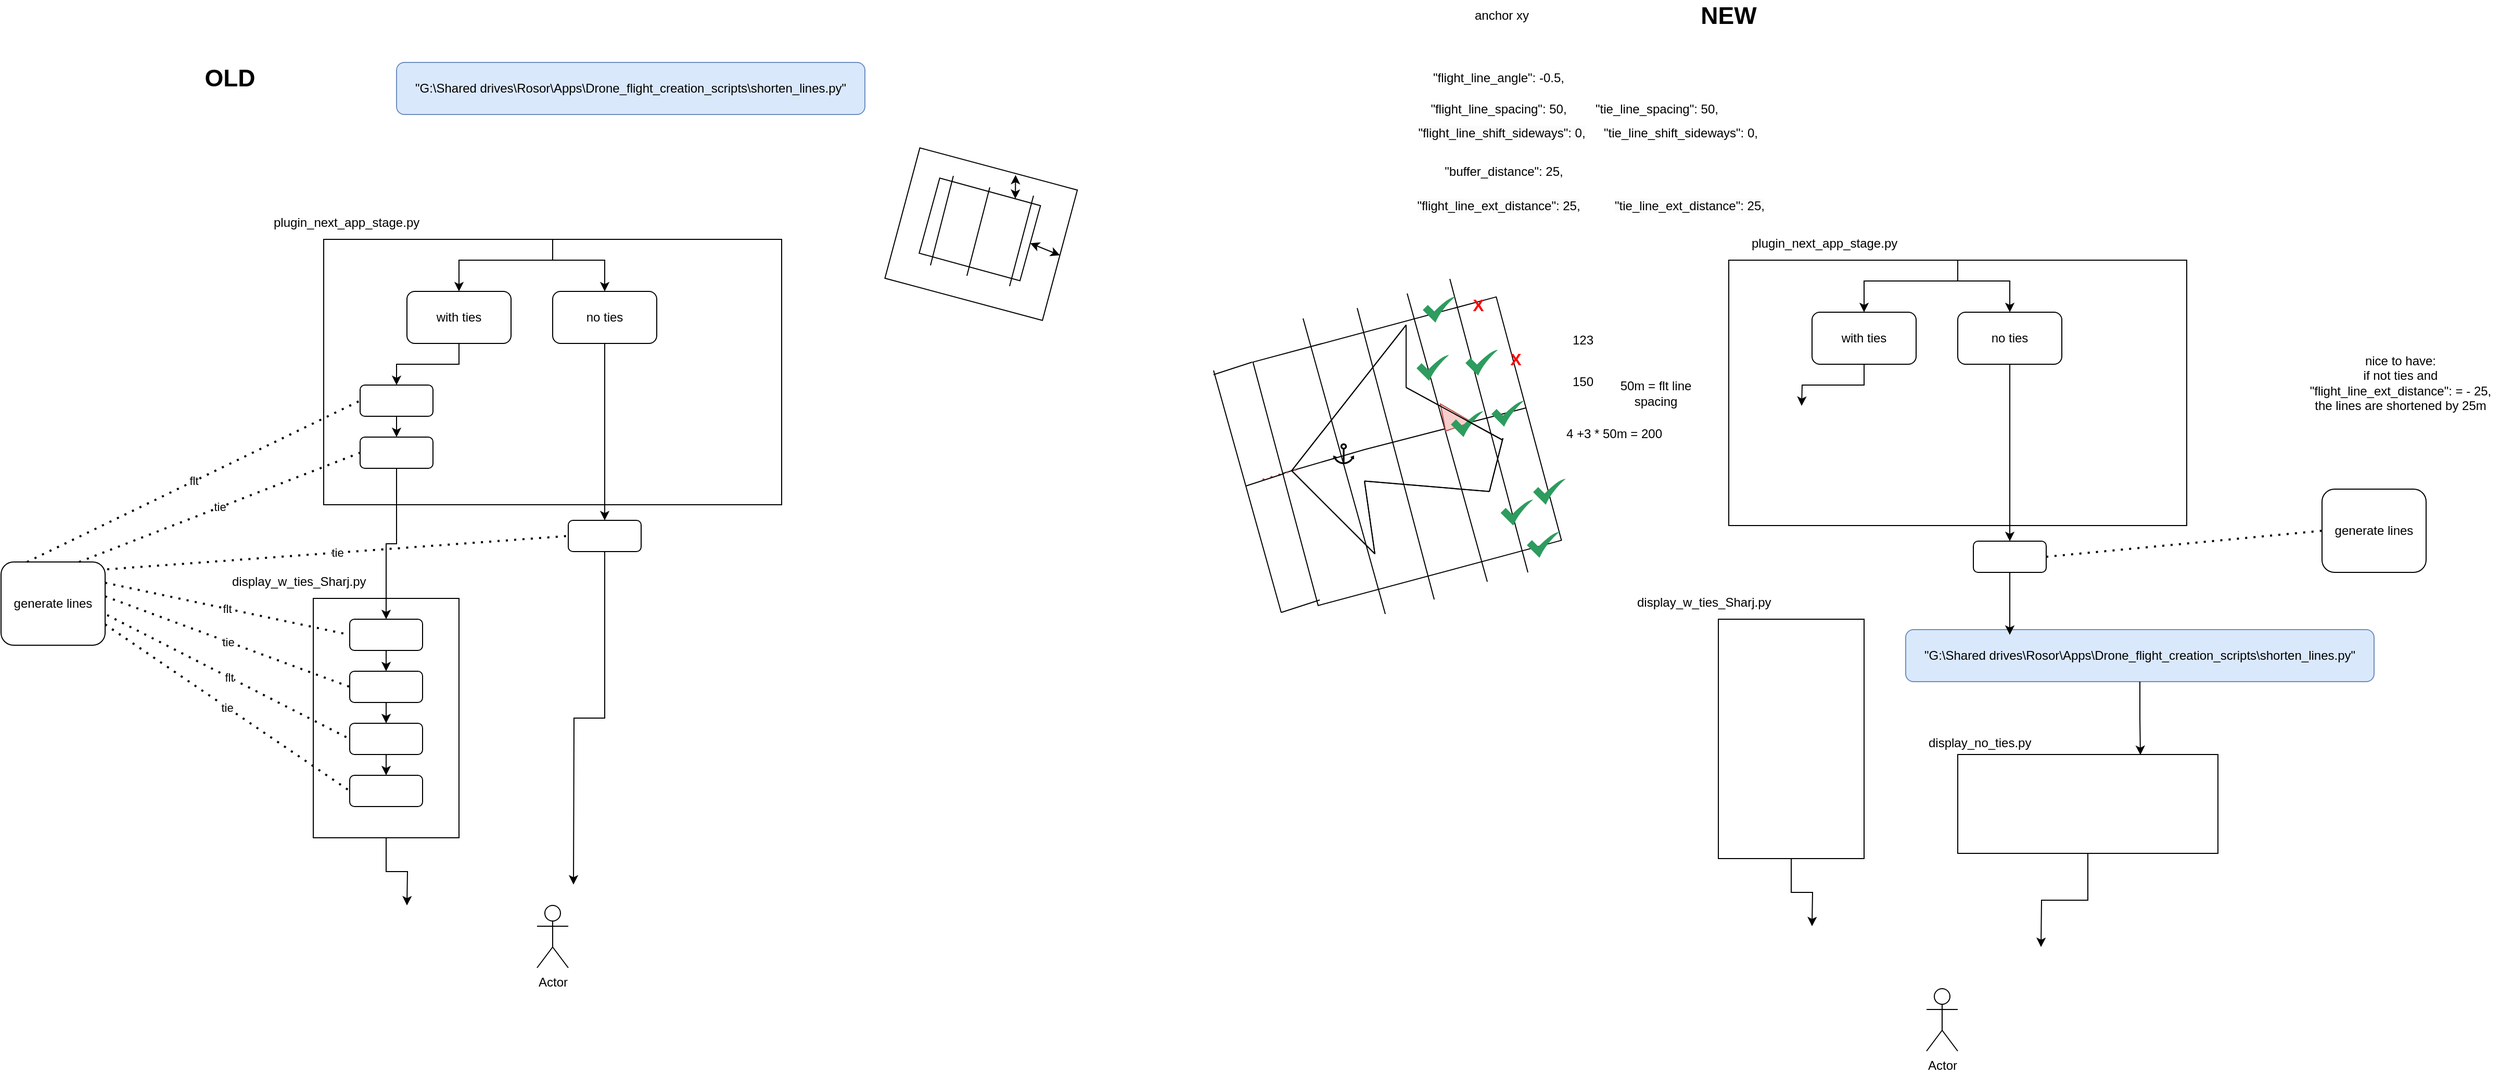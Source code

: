 <mxfile version="24.7.5">
  <diagram name="Page-1" id="pJ3IBW4CoZ0uuMhevb6K">
    <mxGraphModel dx="1816" dy="577" grid="1" gridSize="10" guides="1" tooltips="1" connect="1" arrows="1" fold="1" page="1" pageScale="1" pageWidth="827" pageHeight="1169" math="0" shadow="0">
      <root>
        <mxCell id="0" />
        <mxCell id="1" parent="0" />
        <mxCell id="yaiSk_rFG9hSe_wohk-j-116" value="" style="rounded=0;whiteSpace=wrap;html=1;rotation=-15;" vertex="1" parent="1">
          <mxGeometry x="1180.03" y="352.5" width="242" height="242.14" as="geometry" />
        </mxCell>
        <mxCell id="yaiSk_rFG9hSe_wohk-j-97" style="edgeStyle=orthogonalEdgeStyle;rounded=0;orthogonalLoop=1;jettySize=auto;html=1;exitX=0.5;exitY=1;exitDx=0;exitDy=0;" edge="1" parent="1" source="yaiSk_rFG9hSe_wohk-j-95">
          <mxGeometry relative="1" as="geometry">
            <mxPoint x="1910" y="950" as="targetPoint" />
          </mxGeometry>
        </mxCell>
        <mxCell id="yaiSk_rFG9hSe_wohk-j-95" value="" style="rounded=0;whiteSpace=wrap;html=1;" vertex="1" parent="1">
          <mxGeometry x="1830" y="765" width="250" height="95" as="geometry" />
        </mxCell>
        <mxCell id="yaiSk_rFG9hSe_wohk-j-42" value="" style="rounded=0;whiteSpace=wrap;html=1;rotation=15;" vertex="1" parent="1">
          <mxGeometry x="813.35" y="200.16" width="156.65" height="129.68" as="geometry" />
        </mxCell>
        <mxCell id="yaiSk_rFG9hSe_wohk-j-31" style="edgeStyle=orthogonalEdgeStyle;rounded=0;orthogonalLoop=1;jettySize=auto;html=1;exitX=0.5;exitY=0;exitDx=0;exitDy=0;entryX=0.5;entryY=0;entryDx=0;entryDy=0;" edge="1" parent="1" source="yaiSk_rFG9hSe_wohk-j-23" target="yaiSk_rFG9hSe_wohk-j-3">
          <mxGeometry relative="1" as="geometry">
            <Array as="points">
              <mxPoint x="480" y="290" />
              <mxPoint x="390" y="290" />
            </Array>
          </mxGeometry>
        </mxCell>
        <mxCell id="yaiSk_rFG9hSe_wohk-j-32" style="edgeStyle=orthogonalEdgeStyle;rounded=0;orthogonalLoop=1;jettySize=auto;html=1;exitX=0.5;exitY=0;exitDx=0;exitDy=0;" edge="1" parent="1" source="yaiSk_rFG9hSe_wohk-j-23" target="yaiSk_rFG9hSe_wohk-j-4">
          <mxGeometry relative="1" as="geometry">
            <Array as="points">
              <mxPoint x="480" y="290" />
              <mxPoint x="530" y="290" />
            </Array>
          </mxGeometry>
        </mxCell>
        <mxCell id="yaiSk_rFG9hSe_wohk-j-23" value="" style="rounded=0;whiteSpace=wrap;html=1;fillColor=none;" vertex="1" parent="1">
          <mxGeometry x="260" y="270" width="440" height="255" as="geometry" />
        </mxCell>
        <mxCell id="yaiSk_rFG9hSe_wohk-j-50" style="edgeStyle=orthogonalEdgeStyle;rounded=0;orthogonalLoop=1;jettySize=auto;html=1;exitX=0.5;exitY=1;exitDx=0;exitDy=0;" edge="1" parent="1" source="yaiSk_rFG9hSe_wohk-j-19">
          <mxGeometry relative="1" as="geometry">
            <mxPoint x="340" y="910" as="targetPoint" />
          </mxGeometry>
        </mxCell>
        <mxCell id="yaiSk_rFG9hSe_wohk-j-19" value="" style="rounded=0;whiteSpace=wrap;html=1;" vertex="1" parent="1">
          <mxGeometry x="250" y="615" width="140" height="230" as="geometry" />
        </mxCell>
        <mxCell id="yaiSk_rFG9hSe_wohk-j-1" value="&quot;G:\Shared drives\Rosor\Apps\Drone_flight_creation_scripts\shorten_lines.py&quot;" style="rounded=1;whiteSpace=wrap;html=1;fillColor=#dae8fc;strokeColor=#6c8ebf;" vertex="1" parent="1">
          <mxGeometry x="330" y="100" width="450" height="50" as="geometry" />
        </mxCell>
        <mxCell id="yaiSk_rFG9hSe_wohk-j-2" value="generate lines" style="rounded=1;whiteSpace=wrap;html=1;" vertex="1" parent="1">
          <mxGeometry x="-50" y="580" width="100" height="80" as="geometry" />
        </mxCell>
        <mxCell id="yaiSk_rFG9hSe_wohk-j-29" style="edgeStyle=orthogonalEdgeStyle;rounded=0;orthogonalLoop=1;jettySize=auto;html=1;exitX=0.5;exitY=1;exitDx=0;exitDy=0;entryX=0.5;entryY=0;entryDx=0;entryDy=0;" edge="1" parent="1" source="yaiSk_rFG9hSe_wohk-j-3" target="yaiSk_rFG9hSe_wohk-j-26">
          <mxGeometry relative="1" as="geometry" />
        </mxCell>
        <mxCell id="yaiSk_rFG9hSe_wohk-j-3" value="with ties" style="rounded=1;whiteSpace=wrap;html=1;" vertex="1" parent="1">
          <mxGeometry x="340" y="320" width="100" height="50" as="geometry" />
        </mxCell>
        <mxCell id="yaiSk_rFG9hSe_wohk-j-37" style="edgeStyle=orthogonalEdgeStyle;rounded=0;orthogonalLoop=1;jettySize=auto;html=1;exitX=0.5;exitY=1;exitDx=0;exitDy=0;entryX=0.5;entryY=0;entryDx=0;entryDy=0;" edge="1" parent="1" source="yaiSk_rFG9hSe_wohk-j-4" target="yaiSk_rFG9hSe_wohk-j-35">
          <mxGeometry relative="1" as="geometry" />
        </mxCell>
        <mxCell id="yaiSk_rFG9hSe_wohk-j-4" value="no ties" style="rounded=1;whiteSpace=wrap;html=1;" vertex="1" parent="1">
          <mxGeometry x="480" y="320" width="100" height="50" as="geometry" />
        </mxCell>
        <mxCell id="yaiSk_rFG9hSe_wohk-j-16" style="edgeStyle=orthogonalEdgeStyle;rounded=0;orthogonalLoop=1;jettySize=auto;html=1;exitX=0.5;exitY=1;exitDx=0;exitDy=0;entryX=0.5;entryY=0;entryDx=0;entryDy=0;" edge="1" parent="1" source="yaiSk_rFG9hSe_wohk-j-5" target="yaiSk_rFG9hSe_wohk-j-6">
          <mxGeometry relative="1" as="geometry" />
        </mxCell>
        <mxCell id="yaiSk_rFG9hSe_wohk-j-5" value="" style="rounded=1;whiteSpace=wrap;html=1;" vertex="1" parent="1">
          <mxGeometry x="285" y="635" width="70" height="30" as="geometry" />
        </mxCell>
        <mxCell id="yaiSk_rFG9hSe_wohk-j-17" style="edgeStyle=orthogonalEdgeStyle;rounded=0;orthogonalLoop=1;jettySize=auto;html=1;exitX=0.5;exitY=1;exitDx=0;exitDy=0;entryX=0.5;entryY=0;entryDx=0;entryDy=0;" edge="1" parent="1" source="yaiSk_rFG9hSe_wohk-j-6" target="yaiSk_rFG9hSe_wohk-j-7">
          <mxGeometry relative="1" as="geometry" />
        </mxCell>
        <mxCell id="yaiSk_rFG9hSe_wohk-j-6" value="" style="rounded=1;whiteSpace=wrap;html=1;" vertex="1" parent="1">
          <mxGeometry x="285" y="685" width="70" height="30" as="geometry" />
        </mxCell>
        <mxCell id="yaiSk_rFG9hSe_wohk-j-18" style="edgeStyle=orthogonalEdgeStyle;rounded=0;orthogonalLoop=1;jettySize=auto;html=1;exitX=0.5;exitY=1;exitDx=0;exitDy=0;entryX=0.5;entryY=0;entryDx=0;entryDy=0;" edge="1" parent="1" source="yaiSk_rFG9hSe_wohk-j-7" target="yaiSk_rFG9hSe_wohk-j-8">
          <mxGeometry relative="1" as="geometry" />
        </mxCell>
        <mxCell id="yaiSk_rFG9hSe_wohk-j-7" value="" style="rounded=1;whiteSpace=wrap;html=1;" vertex="1" parent="1">
          <mxGeometry x="285" y="735" width="70" height="30" as="geometry" />
        </mxCell>
        <mxCell id="yaiSk_rFG9hSe_wohk-j-8" value="" style="rounded=1;whiteSpace=wrap;html=1;" vertex="1" parent="1">
          <mxGeometry x="285" y="785" width="70" height="30" as="geometry" />
        </mxCell>
        <mxCell id="yaiSk_rFG9hSe_wohk-j-9" value="flt" style="endArrow=none;dashed=1;html=1;dashPattern=1 3;strokeWidth=2;rounded=0;exitX=1;exitY=0.25;exitDx=0;exitDy=0;entryX=0;entryY=0.5;entryDx=0;entryDy=0;" edge="1" parent="1" source="yaiSk_rFG9hSe_wohk-j-2" target="yaiSk_rFG9hSe_wohk-j-5">
          <mxGeometry width="50" height="50" relative="1" as="geometry">
            <mxPoint x="180" y="735" as="sourcePoint" />
            <mxPoint x="500" y="585" as="targetPoint" />
          </mxGeometry>
        </mxCell>
        <mxCell id="yaiSk_rFG9hSe_wohk-j-10" value="tie" style="endArrow=none;dashed=1;html=1;dashPattern=1 3;strokeWidth=2;rounded=0;exitX=1;exitY=0.413;exitDx=0;exitDy=0;entryX=0;entryY=0.5;entryDx=0;entryDy=0;exitPerimeter=0;" edge="1" parent="1" source="yaiSk_rFG9hSe_wohk-j-2" target="yaiSk_rFG9hSe_wohk-j-6">
          <mxGeometry width="50" height="50" relative="1" as="geometry">
            <mxPoint x="180" y="755" as="sourcePoint" />
            <mxPoint x="295" y="660" as="targetPoint" />
          </mxGeometry>
        </mxCell>
        <mxCell id="yaiSk_rFG9hSe_wohk-j-12" value="flt" style="endArrow=none;dashed=1;html=1;dashPattern=1 3;strokeWidth=2;rounded=0;exitX=1.02;exitY=0.638;exitDx=0;exitDy=0;entryX=0;entryY=0.5;entryDx=0;entryDy=0;exitPerimeter=0;" edge="1" parent="1" source="yaiSk_rFG9hSe_wohk-j-2" target="yaiSk_rFG9hSe_wohk-j-7">
          <mxGeometry width="50" height="50" relative="1" as="geometry">
            <mxPoint x="180" y="775" as="sourcePoint" />
            <mxPoint x="295" y="710" as="targetPoint" />
          </mxGeometry>
        </mxCell>
        <mxCell id="yaiSk_rFG9hSe_wohk-j-14" value="tie" style="endArrow=none;dashed=1;html=1;dashPattern=1 3;strokeWidth=2;rounded=0;exitX=1;exitY=0.75;exitDx=0;exitDy=0;entryX=0;entryY=0.5;entryDx=0;entryDy=0;" edge="1" parent="1" source="yaiSk_rFG9hSe_wohk-j-2" target="yaiSk_rFG9hSe_wohk-j-8">
          <mxGeometry width="50" height="50" relative="1" as="geometry">
            <mxPoint x="178" y="787" as="sourcePoint" />
            <mxPoint x="295" y="760" as="targetPoint" />
          </mxGeometry>
        </mxCell>
        <UserObject label="display_w_ties_Sharj.py" link="display_w_ties_Sharj.py" id="yaiSk_rFG9hSe_wohk-j-20">
          <mxCell style="text;whiteSpace=wrap;" vertex="1" parent="1">
            <mxGeometry x="170" y="585" width="160" height="35" as="geometry" />
          </mxCell>
        </UserObject>
        <UserObject label="plugin_next_app_stage.py" link="plugin_next_app_stage.py" id="yaiSk_rFG9hSe_wohk-j-22">
          <mxCell style="text;whiteSpace=wrap;" vertex="1" parent="1">
            <mxGeometry x="210" y="240.47" width="170" height="40" as="geometry" />
          </mxCell>
        </UserObject>
        <mxCell id="yaiSk_rFG9hSe_wohk-j-24" value="flt" style="endArrow=none;dashed=1;html=1;dashPattern=1 3;strokeWidth=2;rounded=0;exitX=0.25;exitY=0;exitDx=0;exitDy=0;entryX=0;entryY=0.5;entryDx=0;entryDy=0;" edge="1" parent="1" source="yaiSk_rFG9hSe_wohk-j-2" target="yaiSk_rFG9hSe_wohk-j-26">
          <mxGeometry width="50" height="50" relative="1" as="geometry">
            <mxPoint x="60" y="610" as="sourcePoint" />
            <mxPoint x="295" y="660" as="targetPoint" />
          </mxGeometry>
        </mxCell>
        <mxCell id="yaiSk_rFG9hSe_wohk-j-25" value="tie" style="endArrow=none;dashed=1;html=1;dashPattern=1 3;strokeWidth=2;rounded=0;exitX=0.75;exitY=0;exitDx=0;exitDy=0;entryX=0;entryY=0.5;entryDx=0;entryDy=0;" edge="1" parent="1" source="yaiSk_rFG9hSe_wohk-j-2" target="yaiSk_rFG9hSe_wohk-j-27">
          <mxGeometry width="50" height="50" relative="1" as="geometry">
            <mxPoint x="-15" y="590" as="sourcePoint" />
            <mxPoint x="270" y="431" as="targetPoint" />
          </mxGeometry>
        </mxCell>
        <mxCell id="yaiSk_rFG9hSe_wohk-j-28" style="edgeStyle=orthogonalEdgeStyle;rounded=0;orthogonalLoop=1;jettySize=auto;html=1;exitX=0.5;exitY=1;exitDx=0;exitDy=0;entryX=0.5;entryY=0;entryDx=0;entryDy=0;" edge="1" parent="1" source="yaiSk_rFG9hSe_wohk-j-26" target="yaiSk_rFG9hSe_wohk-j-27">
          <mxGeometry relative="1" as="geometry" />
        </mxCell>
        <mxCell id="yaiSk_rFG9hSe_wohk-j-26" value="" style="rounded=1;whiteSpace=wrap;html=1;" vertex="1" parent="1">
          <mxGeometry x="295" y="410" width="70" height="30" as="geometry" />
        </mxCell>
        <mxCell id="yaiSk_rFG9hSe_wohk-j-30" style="edgeStyle=orthogonalEdgeStyle;rounded=0;orthogonalLoop=1;jettySize=auto;html=1;exitX=0.5;exitY=1;exitDx=0;exitDy=0;entryX=0.5;entryY=0;entryDx=0;entryDy=0;" edge="1" parent="1" source="yaiSk_rFG9hSe_wohk-j-27" target="yaiSk_rFG9hSe_wohk-j-5">
          <mxGeometry relative="1" as="geometry" />
        </mxCell>
        <mxCell id="yaiSk_rFG9hSe_wohk-j-27" value="" style="rounded=1;whiteSpace=wrap;html=1;" vertex="1" parent="1">
          <mxGeometry x="295" y="460" width="70" height="30" as="geometry" />
        </mxCell>
        <mxCell id="yaiSk_rFG9hSe_wohk-j-33" value="tie" style="endArrow=none;dashed=1;html=1;dashPattern=1 3;strokeWidth=2;rounded=0;exitX=1.02;exitY=0.088;exitDx=0;exitDy=0;exitPerimeter=0;entryX=0;entryY=0.5;entryDx=0;entryDy=0;" edge="1" parent="1" source="yaiSk_rFG9hSe_wohk-j-2" target="yaiSk_rFG9hSe_wohk-j-35">
          <mxGeometry width="50" height="50" relative="1" as="geometry">
            <mxPoint x="35" y="590" as="sourcePoint" />
            <mxPoint x="530" y="550" as="targetPoint" />
          </mxGeometry>
        </mxCell>
        <mxCell id="yaiSk_rFG9hSe_wohk-j-49" style="edgeStyle=orthogonalEdgeStyle;rounded=0;orthogonalLoop=1;jettySize=auto;html=1;exitX=0.5;exitY=1;exitDx=0;exitDy=0;" edge="1" parent="1" source="yaiSk_rFG9hSe_wohk-j-35">
          <mxGeometry relative="1" as="geometry">
            <mxPoint x="500" y="890" as="targetPoint" />
          </mxGeometry>
        </mxCell>
        <mxCell id="yaiSk_rFG9hSe_wohk-j-35" value="" style="rounded=1;whiteSpace=wrap;html=1;" vertex="1" parent="1">
          <mxGeometry x="495" y="540" width="70" height="30" as="geometry" />
        </mxCell>
        <mxCell id="yaiSk_rFG9hSe_wohk-j-38" value="" style="rounded=0;whiteSpace=wrap;html=1;rotation=15.3;" vertex="1" parent="1">
          <mxGeometry x="840.24" y="223.06" width="100.39" height="74.82" as="geometry" />
        </mxCell>
        <mxCell id="yaiSk_rFG9hSe_wohk-j-39" value="" style="endArrow=none;html=1;rounded=0;" edge="1" parent="1">
          <mxGeometry width="50" height="50" relative="1" as="geometry">
            <mxPoint x="843" y="295" as="sourcePoint" />
            <mxPoint x="865" y="209" as="targetPoint" />
          </mxGeometry>
        </mxCell>
        <mxCell id="yaiSk_rFG9hSe_wohk-j-40" value="" style="endArrow=none;html=1;rounded=0;" edge="1" parent="1">
          <mxGeometry width="50" height="50" relative="1" as="geometry">
            <mxPoint x="878" y="305" as="sourcePoint" />
            <mxPoint x="900" y="220" as="targetPoint" />
          </mxGeometry>
        </mxCell>
        <mxCell id="yaiSk_rFG9hSe_wohk-j-41" value="" style="endArrow=none;html=1;rounded=0;" edge="1" parent="1">
          <mxGeometry width="50" height="50" relative="1" as="geometry">
            <mxPoint x="919" y="315" as="sourcePoint" />
            <mxPoint x="942" y="228" as="targetPoint" />
          </mxGeometry>
        </mxCell>
        <mxCell id="yaiSk_rFG9hSe_wohk-j-43" value="" style="endArrow=classic;startArrow=classic;html=1;rounded=0;entryX=1;entryY=0.5;entryDx=0;entryDy=0;exitX=1;exitY=0.5;exitDx=0;exitDy=0;" edge="1" parent="1" source="yaiSk_rFG9hSe_wohk-j-38" target="yaiSk_rFG9hSe_wohk-j-42">
          <mxGeometry width="50" height="50" relative="1" as="geometry">
            <mxPoint x="660" y="340" as="sourcePoint" />
            <mxPoint x="710" y="290" as="targetPoint" />
          </mxGeometry>
        </mxCell>
        <mxCell id="yaiSk_rFG9hSe_wohk-j-44" value="" style="endArrow=classic;startArrow=classic;html=1;rounded=0;entryX=0.61;entryY=0.01;entryDx=0;entryDy=0;exitX=0.75;exitY=0;exitDx=0;exitDy=0;entryPerimeter=0;" edge="1" parent="1" source="yaiSk_rFG9hSe_wohk-j-38" target="yaiSk_rFG9hSe_wohk-j-42">
          <mxGeometry width="50" height="50" relative="1" as="geometry">
            <mxPoint x="949" y="284" as="sourcePoint" />
            <mxPoint x="976" y="295" as="targetPoint" />
          </mxGeometry>
        </mxCell>
        <mxCell id="yaiSk_rFG9hSe_wohk-j-48" value="Actor" style="shape=umlActor;verticalLabelPosition=bottom;verticalAlign=top;html=1;outlineConnect=0;" vertex="1" parent="1">
          <mxGeometry x="464.997" y="909.999" width="30" height="60" as="geometry" />
        </mxCell>
        <mxCell id="yaiSk_rFG9hSe_wohk-j-51" value="&lt;b&gt;&lt;font style=&quot;font-size: 23px;&quot;&gt;OLD&lt;/font&gt;&lt;/b&gt;" style="text;html=1;align=center;verticalAlign=middle;whiteSpace=wrap;rounded=0;" vertex="1" parent="1">
          <mxGeometry x="140" y="100" width="60" height="30" as="geometry" />
        </mxCell>
        <mxCell id="yaiSk_rFG9hSe_wohk-j-53" style="edgeStyle=orthogonalEdgeStyle;rounded=0;orthogonalLoop=1;jettySize=auto;html=1;exitX=0.5;exitY=0;exitDx=0;exitDy=0;entryX=0.5;entryY=0;entryDx=0;entryDy=0;" edge="1" parent="1" source="yaiSk_rFG9hSe_wohk-j-55" target="yaiSk_rFG9hSe_wohk-j-61">
          <mxGeometry relative="1" as="geometry">
            <Array as="points">
              <mxPoint x="1830" y="310" />
              <mxPoint x="1740" y="310" />
            </Array>
          </mxGeometry>
        </mxCell>
        <mxCell id="yaiSk_rFG9hSe_wohk-j-54" style="edgeStyle=orthogonalEdgeStyle;rounded=0;orthogonalLoop=1;jettySize=auto;html=1;exitX=0.5;exitY=0;exitDx=0;exitDy=0;" edge="1" parent="1" source="yaiSk_rFG9hSe_wohk-j-55" target="yaiSk_rFG9hSe_wohk-j-63">
          <mxGeometry relative="1" as="geometry">
            <Array as="points">
              <mxPoint x="1830" y="310" />
              <mxPoint x="1880" y="310" />
            </Array>
          </mxGeometry>
        </mxCell>
        <mxCell id="yaiSk_rFG9hSe_wohk-j-55" value="" style="rounded=0;whiteSpace=wrap;html=1;fillColor=none;" vertex="1" parent="1">
          <mxGeometry x="1610" y="290" width="440" height="255" as="geometry" />
        </mxCell>
        <mxCell id="yaiSk_rFG9hSe_wohk-j-56" style="edgeStyle=orthogonalEdgeStyle;rounded=0;orthogonalLoop=1;jettySize=auto;html=1;exitX=0.5;exitY=1;exitDx=0;exitDy=0;" edge="1" parent="1" source="yaiSk_rFG9hSe_wohk-j-57">
          <mxGeometry relative="1" as="geometry">
            <mxPoint x="1690" y="930" as="targetPoint" />
          </mxGeometry>
        </mxCell>
        <mxCell id="yaiSk_rFG9hSe_wohk-j-57" value="" style="rounded=0;whiteSpace=wrap;html=1;" vertex="1" parent="1">
          <mxGeometry x="1600" y="635" width="140" height="230" as="geometry" />
        </mxCell>
        <mxCell id="yaiSk_rFG9hSe_wohk-j-58" value="&quot;G:\Shared drives\Rosor\Apps\Drone_flight_creation_scripts\shorten_lines.py&quot;" style="rounded=1;whiteSpace=wrap;html=1;fillColor=#dae8fc;strokeColor=#6c8ebf;" vertex="1" parent="1">
          <mxGeometry x="1780" y="645" width="450" height="50" as="geometry" />
        </mxCell>
        <mxCell id="yaiSk_rFG9hSe_wohk-j-59" value="generate lines" style="rounded=1;whiteSpace=wrap;html=1;" vertex="1" parent="1">
          <mxGeometry x="2180" y="510" width="100" height="80" as="geometry" />
        </mxCell>
        <mxCell id="yaiSk_rFG9hSe_wohk-j-60" style="edgeStyle=orthogonalEdgeStyle;rounded=0;orthogonalLoop=1;jettySize=auto;html=1;exitX=0.5;exitY=1;exitDx=0;exitDy=0;entryX=0.5;entryY=0;entryDx=0;entryDy=0;" edge="1" parent="1" source="yaiSk_rFG9hSe_wohk-j-61">
          <mxGeometry relative="1" as="geometry">
            <mxPoint x="1680" y="430" as="targetPoint" />
          </mxGeometry>
        </mxCell>
        <mxCell id="yaiSk_rFG9hSe_wohk-j-61" value="with ties" style="rounded=1;whiteSpace=wrap;html=1;" vertex="1" parent="1">
          <mxGeometry x="1690" y="340" width="100" height="50" as="geometry" />
        </mxCell>
        <mxCell id="yaiSk_rFG9hSe_wohk-j-62" style="edgeStyle=orthogonalEdgeStyle;rounded=0;orthogonalLoop=1;jettySize=auto;html=1;exitX=0.5;exitY=1;exitDx=0;exitDy=0;entryX=0.5;entryY=0;entryDx=0;entryDy=0;" edge="1" parent="1" source="yaiSk_rFG9hSe_wohk-j-63" target="yaiSk_rFG9hSe_wohk-j-85">
          <mxGeometry relative="1" as="geometry" />
        </mxCell>
        <mxCell id="yaiSk_rFG9hSe_wohk-j-63" value="no ties" style="rounded=1;whiteSpace=wrap;html=1;" vertex="1" parent="1">
          <mxGeometry x="1830" y="340" width="100" height="50" as="geometry" />
        </mxCell>
        <UserObject label="display_w_ties_Sharj.py" link="display_w_ties_Sharj.py" id="yaiSk_rFG9hSe_wohk-j-75">
          <mxCell style="text;whiteSpace=wrap;" vertex="1" parent="1">
            <mxGeometry x="1520" y="605" width="160" height="35" as="geometry" />
          </mxCell>
        </UserObject>
        <UserObject label="plugin_next_app_stage.py" link="plugin_next_app_stage.py" id="yaiSk_rFG9hSe_wohk-j-76">
          <mxCell style="text;whiteSpace=wrap;" vertex="1" parent="1">
            <mxGeometry x="1630" y="260.47" width="170" height="40" as="geometry" />
          </mxCell>
        </UserObject>
        <mxCell id="yaiSk_rFG9hSe_wohk-j-84" style="edgeStyle=orthogonalEdgeStyle;rounded=0;orthogonalLoop=1;jettySize=auto;html=1;exitX=0.5;exitY=1;exitDx=0;exitDy=0;" edge="1" parent="1" source="yaiSk_rFG9hSe_wohk-j-85">
          <mxGeometry relative="1" as="geometry">
            <mxPoint x="1880" y="650" as="targetPoint" />
          </mxGeometry>
        </mxCell>
        <mxCell id="yaiSk_rFG9hSe_wohk-j-85" value="" style="rounded=1;whiteSpace=wrap;html=1;" vertex="1" parent="1">
          <mxGeometry x="1845" y="560" width="70" height="30" as="geometry" />
        </mxCell>
        <mxCell id="yaiSk_rFG9hSe_wohk-j-92" value="Actor" style="shape=umlActor;verticalLabelPosition=bottom;verticalAlign=top;html=1;outlineConnect=0;" vertex="1" parent="1">
          <mxGeometry x="1799.997" y="989.999" width="30" height="60" as="geometry" />
        </mxCell>
        <mxCell id="yaiSk_rFG9hSe_wohk-j-93" value="&lt;b&gt;&lt;font style=&quot;font-size: 23px;&quot;&gt;NEW&lt;/font&gt;&lt;/b&gt;" style="text;html=1;align=center;verticalAlign=middle;whiteSpace=wrap;rounded=0;" vertex="1" parent="1">
          <mxGeometry x="1580" y="40" width="60" height="30" as="geometry" />
        </mxCell>
        <UserObject label="display_no_ties.py" link="display_w_ties_Sharj.py" id="yaiSk_rFG9hSe_wohk-j-94">
          <mxCell style="text;whiteSpace=wrap;" vertex="1" parent="1">
            <mxGeometry x="1800" y="740" width="160" height="35" as="geometry" />
          </mxCell>
        </UserObject>
        <mxCell id="yaiSk_rFG9hSe_wohk-j-96" style="edgeStyle=orthogonalEdgeStyle;rounded=0;orthogonalLoop=1;jettySize=auto;html=1;exitX=0.5;exitY=1;exitDx=0;exitDy=0;entryX=0.702;entryY=0.004;entryDx=0;entryDy=0;entryPerimeter=0;" edge="1" parent="1" source="yaiSk_rFG9hSe_wohk-j-58" target="yaiSk_rFG9hSe_wohk-j-95">
          <mxGeometry relative="1" as="geometry" />
        </mxCell>
        <mxCell id="yaiSk_rFG9hSe_wohk-j-98" value="" style="endArrow=none;dashed=1;html=1;dashPattern=1 3;strokeWidth=2;rounded=0;entryX=0;entryY=0.5;entryDx=0;entryDy=0;exitX=1;exitY=0.5;exitDx=0;exitDy=0;" edge="1" parent="1" source="yaiSk_rFG9hSe_wohk-j-85" target="yaiSk_rFG9hSe_wohk-j-59">
          <mxGeometry width="50" height="50" relative="1" as="geometry">
            <mxPoint x="1830" y="690" as="sourcePoint" />
            <mxPoint x="1880" y="640" as="targetPoint" />
          </mxGeometry>
        </mxCell>
        <mxCell id="yaiSk_rFG9hSe_wohk-j-108" value="" style="endArrow=none;html=1;rounded=0;" edge="1" parent="1">
          <mxGeometry width="50" height="50" relative="1" as="geometry">
            <mxPoint x="1190" y="492.29" as="sourcePoint" />
            <mxPoint x="1300" y="352.29" as="targetPoint" />
          </mxGeometry>
        </mxCell>
        <mxCell id="yaiSk_rFG9hSe_wohk-j-109" value="" style="endArrow=none;html=1;rounded=0;" edge="1" parent="1">
          <mxGeometry width="50" height="50" relative="1" as="geometry">
            <mxPoint x="1300" y="412.29" as="sourcePoint" />
            <mxPoint x="1300" y="352.29" as="targetPoint" />
          </mxGeometry>
        </mxCell>
        <mxCell id="yaiSk_rFG9hSe_wohk-j-110" value="" style="endArrow=none;html=1;rounded=0;" edge="1" parent="1">
          <mxGeometry width="50" height="50" relative="1" as="geometry">
            <mxPoint x="1300" y="412.29" as="sourcePoint" />
            <mxPoint x="1393" y="463" as="targetPoint" />
          </mxGeometry>
        </mxCell>
        <mxCell id="yaiSk_rFG9hSe_wohk-j-111" value="" style="endArrow=none;html=1;rounded=0;" edge="1" parent="1">
          <mxGeometry width="50" height="50" relative="1" as="geometry">
            <mxPoint x="1380" y="512.29" as="sourcePoint" />
            <mxPoint x="1393" y="461" as="targetPoint" />
          </mxGeometry>
        </mxCell>
        <mxCell id="yaiSk_rFG9hSe_wohk-j-112" value="" style="endArrow=none;html=1;rounded=0;" edge="1" parent="1">
          <mxGeometry width="50" height="50" relative="1" as="geometry">
            <mxPoint x="1380" y="512.29" as="sourcePoint" />
            <mxPoint x="1260" y="502.29" as="targetPoint" />
          </mxGeometry>
        </mxCell>
        <mxCell id="yaiSk_rFG9hSe_wohk-j-113" value="" style="endArrow=none;html=1;rounded=0;" edge="1" parent="1">
          <mxGeometry width="50" height="50" relative="1" as="geometry">
            <mxPoint x="1260" y="502.29" as="sourcePoint" />
            <mxPoint x="1270" y="572.29" as="targetPoint" />
          </mxGeometry>
        </mxCell>
        <mxCell id="yaiSk_rFG9hSe_wohk-j-114" value="" style="endArrow=none;html=1;rounded=0;" edge="1" parent="1">
          <mxGeometry width="50" height="50" relative="1" as="geometry">
            <mxPoint x="1190" y="492.29" as="sourcePoint" />
            <mxPoint x="1270" y="572.29" as="targetPoint" />
          </mxGeometry>
        </mxCell>
        <mxCell id="yaiSk_rFG9hSe_wohk-j-115" value="" style="shape=mxgraph.signs.transportation.anchor_3;html=1;pointerEvents=1;fillColor=#000000;strokeColor=none;verticalLabelPosition=bottom;verticalAlign=top;align=center;" vertex="1" parent="1">
          <mxGeometry x="1230" y="466" width="20" height="20" as="geometry" />
        </mxCell>
        <mxCell id="yaiSk_rFG9hSe_wohk-j-118" value="" style="endArrow=none;html=1;rounded=0;" edge="1" parent="1">
          <mxGeometry width="50" height="50" relative="1" as="geometry">
            <mxPoint x="1181" y="495" as="sourcePoint" />
            <mxPoint x="1415" y="432" as="targetPoint" />
            <Array as="points">
              <mxPoint x="1260" y="472" />
            </Array>
          </mxGeometry>
        </mxCell>
        <mxCell id="yaiSk_rFG9hSe_wohk-j-120" value="123" style="text;html=1;align=center;verticalAlign=middle;whiteSpace=wrap;rounded=0;" vertex="1" parent="1">
          <mxGeometry x="1440" y="352.29" width="60" height="30" as="geometry" />
        </mxCell>
        <mxCell id="yaiSk_rFG9hSe_wohk-j-121" value="150" style="text;html=1;align=center;verticalAlign=middle;whiteSpace=wrap;rounded=0;" vertex="1" parent="1">
          <mxGeometry x="1440" y="392.29" width="60" height="30" as="geometry" />
        </mxCell>
        <mxCell id="yaiSk_rFG9hSe_wohk-j-122" value="4 +3 * 50m = 200" style="text;html=1;align=center;verticalAlign=middle;whiteSpace=wrap;rounded=0;" vertex="1" parent="1">
          <mxGeometry x="1450" y="442.29" width="100" height="30" as="geometry" />
        </mxCell>
        <mxCell id="yaiSk_rFG9hSe_wohk-j-123" value="" style="endArrow=none;html=1;rounded=0;" edge="1" parent="1">
          <mxGeometry width="50" height="50" relative="1" as="geometry">
            <mxPoint x="1327" y="616" as="sourcePoint" />
            <mxPoint x="1253" y="336" as="targetPoint" />
          </mxGeometry>
        </mxCell>
        <mxCell id="yaiSk_rFG9hSe_wohk-j-124" value="" style="endArrow=none;html=1;rounded=0;" edge="1" parent="1">
          <mxGeometry width="50" height="50" relative="1" as="geometry">
            <mxPoint x="1378" y="599" as="sourcePoint" />
            <mxPoint x="1301" y="322" as="targetPoint" />
          </mxGeometry>
        </mxCell>
        <mxCell id="yaiSk_rFG9hSe_wohk-j-125" value="" style="endArrow=none;html=1;rounded=0;" edge="1" parent="1">
          <mxGeometry width="50" height="50" relative="1" as="geometry">
            <mxPoint x="1417" y="590" as="sourcePoint" />
            <mxPoint x="1342" y="308" as="targetPoint" />
          </mxGeometry>
        </mxCell>
        <mxCell id="yaiSk_rFG9hSe_wohk-j-127" value="50m = flt line spacing" style="text;html=1;align=center;verticalAlign=middle;whiteSpace=wrap;rounded=0;" vertex="1" parent="1">
          <mxGeometry x="1500" y="402.5" width="80" height="30" as="geometry" />
        </mxCell>
        <mxCell id="yaiSk_rFG9hSe_wohk-j-129" value="" style="triangle;whiteSpace=wrap;html=1;rotation=120;fillColor=#f8cecc;strokeColor=#b85450;" vertex="1" parent="1">
          <mxGeometry x="1333" y="428" width="20" height="35" as="geometry" />
        </mxCell>
        <mxCell id="yaiSk_rFG9hSe_wohk-j-131" value="&lt;b&gt;&lt;font color=&quot;#ff0000&quot; style=&quot;font-size: 16px;&quot;&gt;X&lt;/font&gt;&lt;/b&gt;" style="text;html=1;align=center;verticalAlign=middle;whiteSpace=wrap;rounded=0;" vertex="1" parent="1">
          <mxGeometry x="1353" y="317.88" width="33" height="30" as="geometry" />
        </mxCell>
        <mxCell id="yaiSk_rFG9hSe_wohk-j-132" value="" style="sketch=0;html=1;aspect=fixed;strokeColor=none;shadow=0;align=center;fillColor=#2D9C5E;verticalAlign=top;labelPosition=center;verticalLabelPosition=bottom;shape=mxgraph.gcp2.check" vertex="1" parent="1">
          <mxGeometry x="1422.03" y="500" width="31.25" height="25" as="geometry" />
        </mxCell>
        <mxCell id="yaiSk_rFG9hSe_wohk-j-133" value="" style="sketch=0;html=1;aspect=fixed;strokeColor=none;shadow=0;align=center;fillColor=#2D9C5E;verticalAlign=top;labelPosition=center;verticalLabelPosition=bottom;shape=mxgraph.gcp2.check" vertex="1" parent="1">
          <mxGeometry x="1390.78" y="520" width="31.25" height="25" as="geometry" />
        </mxCell>
        <mxCell id="yaiSk_rFG9hSe_wohk-j-134" value="" style="sketch=0;html=1;aspect=fixed;strokeColor=none;shadow=0;align=center;fillColor=#2D9C5E;verticalAlign=top;labelPosition=center;verticalLabelPosition=bottom;shape=mxgraph.gcp2.check" vertex="1" parent="1">
          <mxGeometry x="1416" y="551" width="31.25" height="25" as="geometry" />
        </mxCell>
        <mxCell id="yaiSk_rFG9hSe_wohk-j-136" value="&lt;b&gt;&lt;font color=&quot;#ff0000&quot; style=&quot;font-size: 16px;&quot;&gt;X&lt;/font&gt;&lt;/b&gt;" style="text;html=1;align=center;verticalAlign=middle;whiteSpace=wrap;rounded=0;" vertex="1" parent="1">
          <mxGeometry x="1389.03" y="370" width="33" height="30" as="geometry" />
        </mxCell>
        <mxCell id="yaiSk_rFG9hSe_wohk-j-140" value="" style="sketch=0;html=1;aspect=fixed;strokeColor=none;shadow=0;align=center;fillColor=#2D9C5E;verticalAlign=top;labelPosition=center;verticalLabelPosition=bottom;shape=mxgraph.gcp2.check" vertex="1" parent="1">
          <mxGeometry x="1310" y="381" width="31.25" height="25" as="geometry" />
        </mxCell>
        <mxCell id="yaiSk_rFG9hSe_wohk-j-143" value="" style="sketch=0;html=1;aspect=fixed;strokeColor=none;shadow=0;align=center;fillColor=#2D9C5E;verticalAlign=top;labelPosition=center;verticalLabelPosition=bottom;shape=mxgraph.gcp2.check" vertex="1" parent="1">
          <mxGeometry x="1382" y="425" width="31.25" height="25" as="geometry" />
        </mxCell>
        <mxCell id="yaiSk_rFG9hSe_wohk-j-144" value="" style="sketch=0;html=1;aspect=fixed;strokeColor=none;shadow=0;align=center;fillColor=#2D9C5E;verticalAlign=top;labelPosition=center;verticalLabelPosition=bottom;shape=mxgraph.gcp2.check" vertex="1" parent="1">
          <mxGeometry x="1343" y="435" width="31.25" height="25" as="geometry" />
        </mxCell>
        <mxCell id="yaiSk_rFG9hSe_wohk-j-145" value="" style="sketch=0;html=1;aspect=fixed;strokeColor=none;shadow=0;align=center;fillColor=#2D9C5E;verticalAlign=top;labelPosition=center;verticalLabelPosition=bottom;shape=mxgraph.gcp2.check" vertex="1" parent="1">
          <mxGeometry x="1357" y="376" width="31.25" height="25" as="geometry" />
        </mxCell>
        <mxCell id="yaiSk_rFG9hSe_wohk-j-146" value="" style="sketch=0;html=1;aspect=fixed;strokeColor=none;shadow=0;align=center;fillColor=#2D9C5E;verticalAlign=top;labelPosition=center;verticalLabelPosition=bottom;shape=mxgraph.gcp2.check" vertex="1" parent="1">
          <mxGeometry x="1316" y="325" width="31.25" height="25" as="geometry" />
        </mxCell>
        <mxCell id="yaiSk_rFG9hSe_wohk-j-150" value="" style="endArrow=none;html=1;rounded=0;" edge="1" parent="1">
          <mxGeometry width="50" height="50" relative="1" as="geometry">
            <mxPoint x="1280" y="630" as="sourcePoint" />
            <mxPoint x="1201" y="346" as="targetPoint" />
          </mxGeometry>
        </mxCell>
        <mxCell id="yaiSk_rFG9hSe_wohk-j-153" value="" style="endArrow=none;dashed=1;html=1;dashPattern=1 3;strokeWidth=2;rounded=0;fillColor=#f8cecc;strokeColor=#b85450;" edge="1" parent="1">
          <mxGeometry width="50" height="50" relative="1" as="geometry">
            <mxPoint x="1162" y="501" as="sourcePoint" />
            <mxPoint x="1195" y="491" as="targetPoint" />
          </mxGeometry>
        </mxCell>
        <mxCell id="yaiSk_rFG9hSe_wohk-j-154" value="" style="endArrow=none;html=1;rounded=0;" edge="1" parent="1">
          <mxGeometry width="50" height="50" relative="1" as="geometry">
            <mxPoint x="1115" y="396" as="sourcePoint" />
            <mxPoint x="1180" y="628.667" as="targetPoint" />
          </mxGeometry>
        </mxCell>
        <mxCell id="yaiSk_rFG9hSe_wohk-j-155" value="" style="endArrow=none;html=1;rounded=0;" edge="1" parent="1">
          <mxGeometry width="50" height="50" relative="1" as="geometry">
            <mxPoint x="1146" y="507" as="sourcePoint" />
            <mxPoint x="1183" y="495" as="targetPoint" />
          </mxGeometry>
        </mxCell>
        <mxCell id="yaiSk_rFG9hSe_wohk-j-156" value="" style="endArrow=none;html=1;rounded=0;" edge="1" parent="1">
          <mxGeometry width="50" height="50" relative="1" as="geometry">
            <mxPoint x="1180.03" y="628.5" as="sourcePoint" />
            <mxPoint x="1217.03" y="616.5" as="targetPoint" />
          </mxGeometry>
        </mxCell>
        <mxCell id="yaiSk_rFG9hSe_wohk-j-157" value="" style="endArrow=none;html=1;rounded=0;" edge="1" parent="1">
          <mxGeometry width="50" height="50" relative="1" as="geometry">
            <mxPoint x="1115" y="400" as="sourcePoint" />
            <mxPoint x="1152" y="388" as="targetPoint" />
          </mxGeometry>
        </mxCell>
        <mxCell id="yaiSk_rFG9hSe_wohk-j-158" value="" style="endArrow=none;html=1;rounded=0;" edge="1" parent="1">
          <mxGeometry width="50" height="50" relative="1" as="geometry">
            <mxPoint x="1190" y="492.29" as="sourcePoint" />
            <mxPoint x="1300" y="352.29" as="targetPoint" />
          </mxGeometry>
        </mxCell>
        <mxCell id="yaiSk_rFG9hSe_wohk-j-159" value="" style="endArrow=none;html=1;rounded=0;" edge="1" parent="1">
          <mxGeometry width="50" height="50" relative="1" as="geometry">
            <mxPoint x="1300" y="412.29" as="sourcePoint" />
            <mxPoint x="1300" y="352.29" as="targetPoint" />
          </mxGeometry>
        </mxCell>
        <mxCell id="yaiSk_rFG9hSe_wohk-j-160" value="" style="endArrow=none;html=1;rounded=0;" edge="1" parent="1">
          <mxGeometry width="50" height="50" relative="1" as="geometry">
            <mxPoint x="1300" y="412.29" as="sourcePoint" />
            <mxPoint x="1393" y="463" as="targetPoint" />
          </mxGeometry>
        </mxCell>
        <mxCell id="yaiSk_rFG9hSe_wohk-j-161" value="" style="endArrow=none;html=1;rounded=0;" edge="1" parent="1">
          <mxGeometry width="50" height="50" relative="1" as="geometry">
            <mxPoint x="1380" y="512.29" as="sourcePoint" />
            <mxPoint x="1393" y="461" as="targetPoint" />
          </mxGeometry>
        </mxCell>
        <mxCell id="yaiSk_rFG9hSe_wohk-j-162" value="" style="endArrow=none;html=1;rounded=0;" edge="1" parent="1">
          <mxGeometry width="50" height="50" relative="1" as="geometry">
            <mxPoint x="1380" y="512.29" as="sourcePoint" />
            <mxPoint x="1260" y="502.29" as="targetPoint" />
          </mxGeometry>
        </mxCell>
        <mxCell id="yaiSk_rFG9hSe_wohk-j-163" value="" style="endArrow=none;html=1;rounded=0;" edge="1" parent="1">
          <mxGeometry width="50" height="50" relative="1" as="geometry">
            <mxPoint x="1260" y="502.29" as="sourcePoint" />
            <mxPoint x="1270" y="572.29" as="targetPoint" />
          </mxGeometry>
        </mxCell>
        <mxCell id="yaiSk_rFG9hSe_wohk-j-164" value="" style="endArrow=none;html=1;rounded=0;" edge="1" parent="1">
          <mxGeometry width="50" height="50" relative="1" as="geometry">
            <mxPoint x="1190" y="492.29" as="sourcePoint" />
            <mxPoint x="1270" y="572.29" as="targetPoint" />
          </mxGeometry>
        </mxCell>
        <mxCell id="yaiSk_rFG9hSe_wohk-j-188" value="&lt;span style=&quot;text-align: left;&quot;&gt;&quot;flight_line_angle&quot;: -0.5,&lt;/span&gt;" style="text;html=1;align=center;verticalAlign=middle;whiteSpace=wrap;rounded=0;" vertex="1" parent="1">
          <mxGeometry x="1300" y="100" width="177.97" height="30" as="geometry" />
        </mxCell>
        <mxCell id="yaiSk_rFG9hSe_wohk-j-189" value="&lt;span style=&quot;text-align: left;&quot;&gt;&quot;buffer_distance&quot;: 25,&lt;/span&gt;" style="text;html=1;align=center;verticalAlign=middle;whiteSpace=wrap;rounded=0;" vertex="1" parent="1">
          <mxGeometry x="1287.03" y="190" width="214" height="30" as="geometry" />
        </mxCell>
        <mxCell id="yaiSk_rFG9hSe_wohk-j-190" value="&lt;span style=&quot;text-align: left;&quot;&gt;&quot;flight_line_spacing&quot;: 50,&lt;/span&gt;" style="text;html=1;align=center;verticalAlign=middle;whiteSpace=wrap;rounded=0;" vertex="1" parent="1">
          <mxGeometry x="1291.98" y="130" width="194" height="30" as="geometry" />
        </mxCell>
        <mxCell id="yaiSk_rFG9hSe_wohk-j-191" value="&lt;span style=&quot;color: rgb(0, 0, 0); font-family: Helvetica; font-size: 12px; font-style: normal; font-variant-ligatures: normal; font-variant-caps: normal; font-weight: 400; letter-spacing: normal; orphans: 2; text-align: left; text-indent: 0px; text-transform: none; widows: 2; word-spacing: 0px; -webkit-text-stroke-width: 0px; white-space: normal; background-color: rgb(251, 251, 251); text-decoration-thickness: initial; text-decoration-style: initial; text-decoration-color: initial; display: inline !important; float: none;&quot;&gt;&quot;flight_line_ext_distance&quot;: 25,&lt;/span&gt;" style="text;html=1;align=center;verticalAlign=middle;whiteSpace=wrap;rounded=0;" vertex="1" parent="1">
          <mxGeometry x="1268.98" y="223.06" width="240" height="30" as="geometry" />
        </mxCell>
        <mxCell id="yaiSk_rFG9hSe_wohk-j-192" value="&#xa;&lt;span style=&quot;color: rgb(0, 0, 0); font-family: Helvetica; font-size: 12px; font-style: normal; font-variant-ligatures: normal; font-variant-caps: normal; font-weight: 400; letter-spacing: normal; orphans: 2; text-align: left; text-indent: 0px; text-transform: none; widows: 2; word-spacing: 0px; -webkit-text-stroke-width: 0px; white-space: normal; background-color: rgb(251, 251, 251); text-decoration-thickness: initial; text-decoration-style: initial; text-decoration-color: initial; display: inline !important; float: none;&quot;&gt;&quot;flight_line_shift_sideways&quot;: 0,&lt;/span&gt;&#xa;&#xa;" style="text;html=1;align=center;verticalAlign=middle;whiteSpace=wrap;rounded=0;" vertex="1" parent="1">
          <mxGeometry x="1287.03" y="160.0" width="210" height="30" as="geometry" />
        </mxCell>
        <mxCell id="yaiSk_rFG9hSe_wohk-j-193" value="anchor xy" style="text;html=1;align=center;verticalAlign=middle;whiteSpace=wrap;rounded=0;" vertex="1" parent="1">
          <mxGeometry x="1362.03" y="40" width="60" height="30" as="geometry" />
        </mxCell>
        <mxCell id="yaiSk_rFG9hSe_wohk-j-194" value="&lt;span style=&quot;text-align: left;&quot;&gt;&quot;tie_line_spacing&quot;: 50,&lt;/span&gt;" style="text;html=1;align=center;verticalAlign=middle;whiteSpace=wrap;rounded=0;" vertex="1" parent="1">
          <mxGeometry x="1476" y="130" width="130" height="30" as="geometry" />
        </mxCell>
        <mxCell id="yaiSk_rFG9hSe_wohk-j-195" value="&lt;span style=&quot;text-align: left;&quot;&gt;&quot;tie_line_shift_sideways&quot;: 0,&lt;/span&gt;" style="text;html=1;align=center;verticalAlign=middle;whiteSpace=wrap;rounded=0;" vertex="1" parent="1">
          <mxGeometry x="1459" y="153.0" width="210" height="30" as="geometry" />
        </mxCell>
        <mxCell id="yaiSk_rFG9hSe_wohk-j-197" value="&#xa;&lt;span style=&quot;color: rgb(0, 0, 0); font-family: Helvetica; font-size: 12px; font-style: normal; font-variant-ligatures: normal; font-variant-caps: normal; font-weight: 400; letter-spacing: normal; orphans: 2; text-align: left; text-indent: 0px; text-transform: none; widows: 2; word-spacing: 0px; -webkit-text-stroke-width: 0px; white-space: normal; background-color: rgb(251, 251, 251); text-decoration-thickness: initial; text-decoration-style: initial; text-decoration-color: initial; display: inline !important; float: none;&quot;&gt;&quot;tie_line_ext_distance&quot;: 25,&lt;/span&gt;&#xa;&#xa;" style="text;html=1;align=center;verticalAlign=middle;whiteSpace=wrap;rounded=0;" vertex="1" parent="1">
          <mxGeometry x="1493.98" y="230.47" width="156.72" height="30" as="geometry" />
        </mxCell>
        <mxCell id="yaiSk_rFG9hSe_wohk-j-200" value="nice to have:&lt;br&gt;if not ties and&lt;br&gt;&lt;span style=&quot;text-align: left;&quot;&gt;&quot;flight_line_ext_distance&quot;: = - 25,&lt;br&gt;the lines are shortened by 25m&lt;/span&gt;" style="text;html=1;align=center;verticalAlign=middle;whiteSpace=wrap;rounded=0;" vertex="1" parent="1">
          <mxGeometry x="2161" y="380" width="189" height="55" as="geometry" />
        </mxCell>
      </root>
    </mxGraphModel>
  </diagram>
</mxfile>
